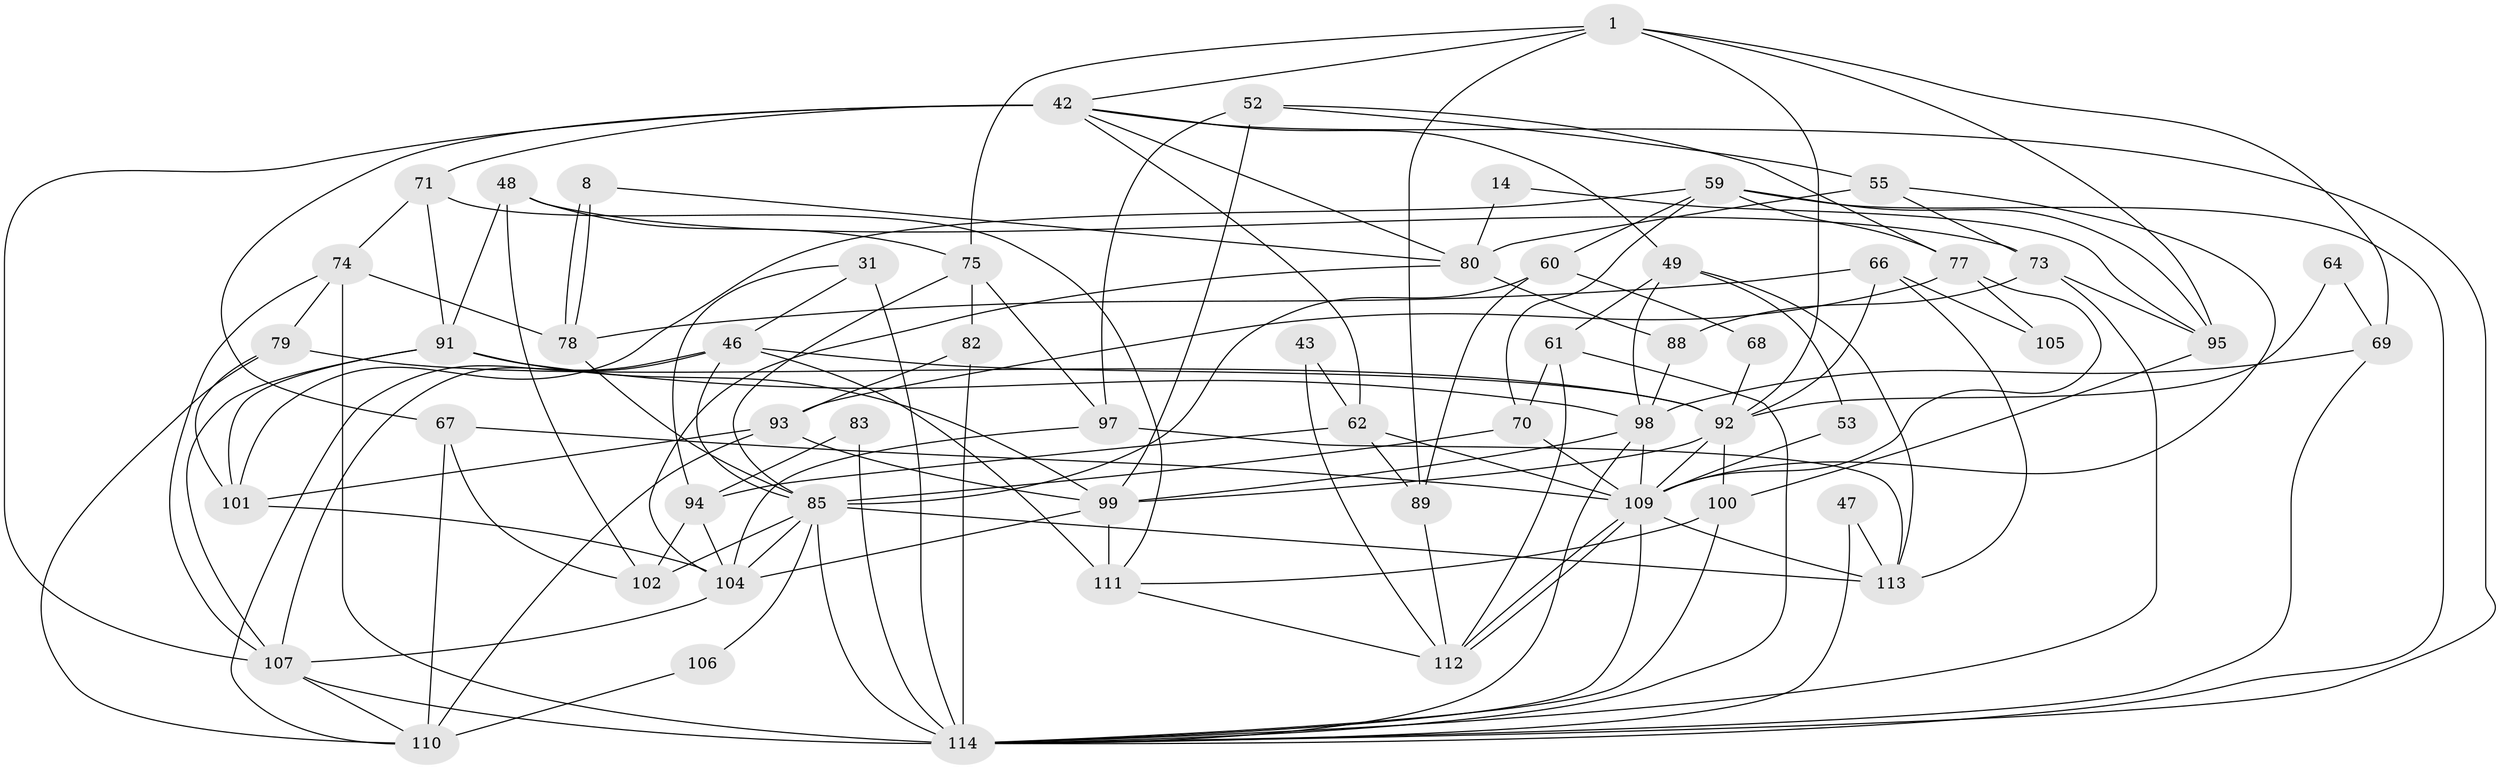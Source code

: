 // original degree distribution, {8: 0.008771929824561403, 3: 0.21052631578947367, 4: 0.2982456140350877, 2: 0.16666666666666666, 5: 0.18421052631578946, 6: 0.08771929824561403, 9: 0.008771929824561403, 7: 0.03508771929824561}
// Generated by graph-tools (version 1.1) at 2025/51/03/09/25 04:51:45]
// undirected, 57 vertices, 140 edges
graph export_dot {
graph [start="1"]
  node [color=gray90,style=filled];
  1;
  8;
  14;
  31;
  42 [super="+21"];
  43;
  46 [super="+26"];
  47;
  48;
  49 [super="+13"];
  52;
  53;
  55;
  59 [super="+24"];
  60;
  61;
  62 [super="+27+56"];
  64;
  66;
  67;
  68;
  69 [super="+33"];
  70;
  71;
  73 [super="+58"];
  74;
  75 [super="+16"];
  77;
  78;
  79;
  80 [super="+20"];
  82;
  83;
  85 [super="+2+34+29+50"];
  88 [super="+40"];
  89;
  91 [super="+81"];
  92 [super="+65+22"];
  93;
  94;
  95;
  97;
  98 [super="+96"];
  99 [super="+7+11+23"];
  100 [super="+15"];
  101;
  102;
  104 [super="+35+38"];
  105;
  106;
  107 [super="+51"];
  109 [super="+72+45"];
  110 [super="+84"];
  111 [super="+108"];
  112;
  113 [super="+90"];
  114 [super="+3+32+63+86+103"];
  1 -- 42 [weight=2];
  1 -- 75;
  1 -- 89;
  1 -- 95;
  1 -- 92;
  1 -- 69 [weight=2];
  8 -- 78;
  8 -- 78;
  8 -- 80;
  14 -- 95;
  14 -- 80;
  31 -- 94;
  31 -- 46;
  31 -- 114 [weight=3];
  42 -- 107 [weight=2];
  42 -- 67 [weight=2];
  42 -- 49 [weight=2];
  42 -- 80;
  42 -- 71;
  42 -- 62;
  42 -- 114;
  43 -- 112;
  43 -- 62;
  46 -- 110;
  46 -- 111 [weight=2];
  46 -- 107;
  46 -- 92 [weight=2];
  46 -- 85;
  47 -- 113;
  47 -- 114;
  48 -- 73;
  48 -- 102;
  48 -- 75;
  48 -- 91;
  49 -- 113;
  49 -- 61;
  49 -- 53;
  49 -- 98;
  52 -- 55;
  52 -- 77;
  52 -- 97;
  52 -- 99;
  53 -- 109;
  55 -- 109;
  55 -- 80 [weight=2];
  55 -- 73;
  59 -- 70;
  59 -- 60;
  59 -- 77 [weight=2];
  59 -- 101;
  59 -- 95;
  59 -- 114 [weight=2];
  60 -- 89;
  60 -- 68;
  60 -- 85;
  61 -- 70;
  61 -- 112;
  61 -- 114;
  62 -- 89;
  62 -- 94;
  62 -- 109;
  64 -- 69;
  64 -- 92;
  66 -- 78;
  66 -- 92;
  66 -- 105;
  66 -- 113;
  67 -- 102;
  67 -- 110 [weight=2];
  67 -- 109;
  68 -- 92;
  69 -- 98 [weight=2];
  69 -- 114;
  70 -- 85;
  70 -- 109;
  71 -- 111;
  71 -- 74;
  71 -- 91;
  73 -- 114;
  73 -- 88 [weight=2];
  73 -- 95;
  74 -- 79;
  74 -- 78;
  74 -- 107;
  74 -- 114;
  75 -- 82;
  75 -- 97;
  75 -- 85;
  77 -- 93;
  77 -- 105;
  77 -- 109;
  78 -- 85;
  79 -- 101;
  79 -- 92;
  79 -- 110;
  80 -- 88;
  80 -- 104;
  82 -- 93;
  82 -- 114;
  83 -- 94;
  83 -- 114;
  85 -- 102 [weight=3];
  85 -- 106;
  85 -- 113 [weight=2];
  85 -- 114 [weight=3];
  85 -- 104;
  88 -- 98 [weight=2];
  89 -- 112;
  91 -- 99 [weight=2];
  91 -- 107;
  91 -- 101;
  91 -- 98;
  92 -- 109;
  92 -- 99 [weight=2];
  92 -- 100;
  93 -- 101;
  93 -- 99;
  93 -- 110;
  94 -- 102;
  94 -- 104;
  95 -- 100 [weight=2];
  97 -- 113;
  97 -- 104;
  98 -- 109;
  98 -- 99 [weight=2];
  98 -- 114 [weight=2];
  99 -- 111 [weight=2];
  99 -- 104;
  100 -- 111;
  100 -- 114;
  101 -- 104;
  104 -- 107;
  106 -- 110;
  107 -- 110;
  107 -- 114 [weight=3];
  109 -- 112;
  109 -- 112;
  109 -- 114;
  109 -- 113;
  111 -- 112;
}
